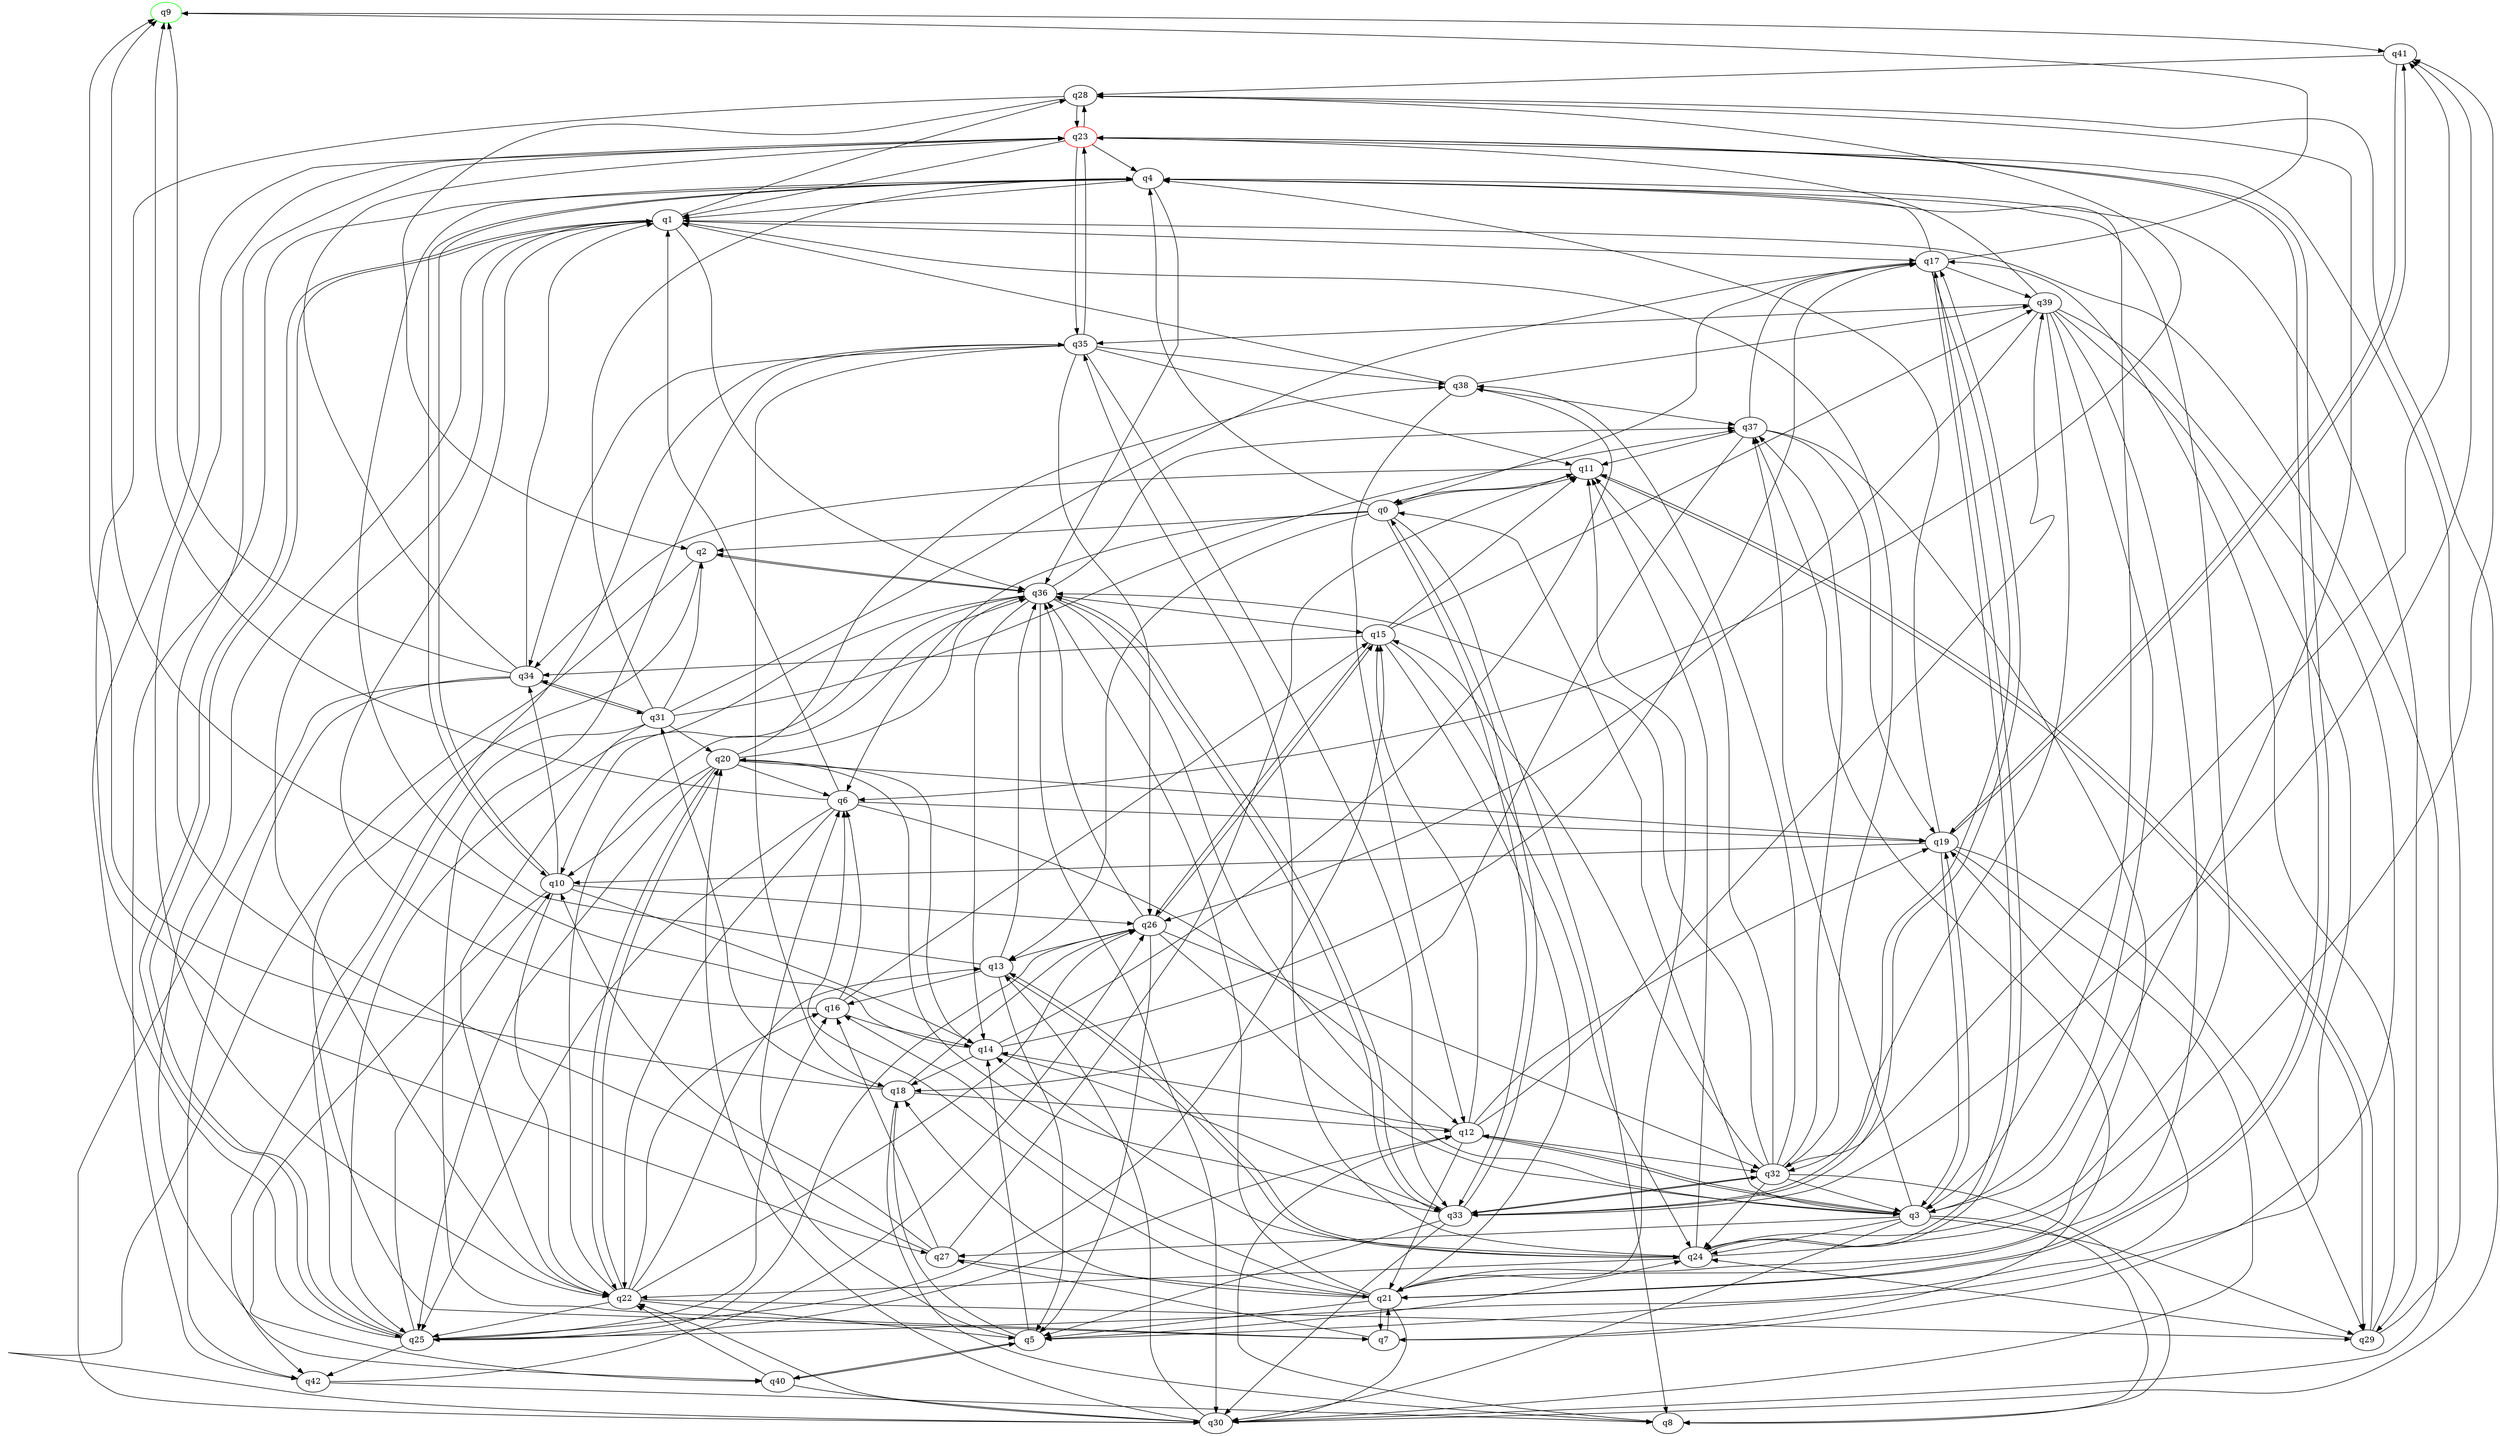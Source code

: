 digraph A{
q9 [initial=1,color=green];
q23 [final=1,color=red];
q0 -> q2;
q0 -> q4;
q0 -> q6;
q0 -> q8;
q0 -> q11;
q0 -> q13;
q0 -> q33;
q1 -> q17;
q1 -> q22;
q1 -> q25;
q1 -> q28;
q1 -> q32;
q1 -> q36;
q1 -> q40;
q2 -> q7;
q2 -> q30;
q2 -> q36;
q3 -> q0;
q3 -> q8;
q3 -> q12;
q3 -> q19;
q3 -> q24;
q3 -> q27;
q3 -> q28;
q3 -> q29;
q3 -> q30;
q3 -> q37;
q4 -> q1;
q4 -> q3;
q4 -> q10;
q4 -> q29;
q4 -> q36;
q4 -> q42;
q5 -> q6;
q5 -> q14;
q5 -> q18;
q5 -> q24;
q5 -> q40;
q6 -> q1;
q6 -> q9;
q6 -> q12;
q6 -> q19;
q6 -> q22;
q6 -> q25;
q7 -> q21;
q7 -> q27;
q7 -> q37;
q8 -> q12;
q9 -> q41;
q10 -> q4;
q10 -> q14;
q10 -> q22;
q10 -> q26;
q10 -> q34;
q10 -> q40;
q11 -> q0;
q11 -> q29;
q11 -> q34;
q12 -> q3;
q12 -> q14;
q12 -> q15;
q12 -> q19;
q12 -> q21;
q12 -> q32;
q12 -> q39;
q13 -> q4;
q13 -> q5;
q13 -> q16;
q13 -> q24;
q13 -> q36;
q14 -> q9;
q14 -> q17;
q14 -> q18;
q14 -> q33;
q14 -> q38;
q15 -> q11;
q15 -> q21;
q15 -> q24;
q15 -> q26;
q15 -> q34;
q15 -> q39;
q16 -> q1;
q16 -> q6;
q16 -> q14;
q16 -> q15;
q17 -> q0;
q17 -> q4;
q17 -> q9;
q17 -> q24;
q17 -> q33;
q17 -> q39;
q18 -> q8;
q18 -> q9;
q18 -> q12;
q18 -> q26;
q18 -> q31;
q19 -> q3;
q19 -> q4;
q19 -> q10;
q19 -> q29;
q19 -> q30;
q19 -> q41;
q20 -> q6;
q20 -> q10;
q20 -> q14;
q20 -> q19;
q20 -> q22;
q20 -> q25;
q20 -> q36;
q20 -> q38;
q21 -> q5;
q21 -> q6;
q21 -> q7;
q21 -> q11;
q21 -> q16;
q21 -> q18;
q21 -> q23;
q21 -> q30;
q21 -> q36;
q22 -> q5;
q22 -> q13;
q22 -> q16;
q22 -> q20;
q22 -> q25;
q22 -> q26;
q22 -> q29;
q22 -> q36;
q23 -> q1;
q23 -> q4;
q23 -> q21;
q23 -> q22;
q23 -> q28;
q23 -> q35;
q24 -> q4;
q24 -> q11;
q24 -> q13;
q24 -> q14;
q24 -> q17;
q24 -> q22;
q24 -> q35;
q24 -> q41;
q25 -> q1;
q25 -> q10;
q25 -> q12;
q25 -> q15;
q25 -> q16;
q25 -> q19;
q25 -> q23;
q25 -> q35;
q25 -> q42;
q26 -> q3;
q26 -> q5;
q26 -> q13;
q26 -> q15;
q26 -> q25;
q26 -> q32;
q26 -> q36;
q27 -> q10;
q27 -> q11;
q27 -> q16;
q27 -> q21;
q27 -> q23;
q28 -> q2;
q28 -> q6;
q28 -> q23;
q28 -> q27;
q29 -> q11;
q29 -> q17;
q29 -> q23;
q29 -> q24;
q30 -> q1;
q30 -> q13;
q30 -> q20;
q30 -> q22;
q30 -> q28;
q31 -> q2;
q31 -> q4;
q31 -> q17;
q31 -> q20;
q31 -> q22;
q31 -> q34;
q31 -> q37;
q31 -> q42;
q32 -> q3;
q32 -> q8;
q32 -> q11;
q32 -> q15;
q32 -> q24;
q32 -> q33;
q32 -> q36;
q32 -> q37;
q32 -> q38;
q32 -> q41;
q33 -> q0;
q33 -> q5;
q33 -> q17;
q33 -> q20;
q33 -> q30;
q33 -> q32;
q33 -> q36;
q33 -> q41;
q34 -> q1;
q34 -> q9;
q34 -> q23;
q34 -> q30;
q34 -> q31;
q34 -> q42;
q35 -> q7;
q35 -> q11;
q35 -> q18;
q35 -> q23;
q35 -> q26;
q35 -> q33;
q35 -> q34;
q35 -> q38;
q36 -> q2;
q36 -> q3;
q36 -> q10;
q36 -> q14;
q36 -> q15;
q36 -> q25;
q36 -> q30;
q36 -> q33;
q36 -> q37;
q37 -> q11;
q37 -> q17;
q37 -> q18;
q37 -> q19;
q37 -> q21;
q38 -> q1;
q38 -> q12;
q38 -> q37;
q38 -> q39;
q39 -> q3;
q39 -> q5;
q39 -> q7;
q39 -> q21;
q39 -> q23;
q39 -> q26;
q39 -> q32;
q39 -> q35;
q40 -> q5;
q40 -> q22;
q40 -> q30;
q41 -> q19;
q41 -> q28;
q42 -> q8;
q42 -> q26;
}